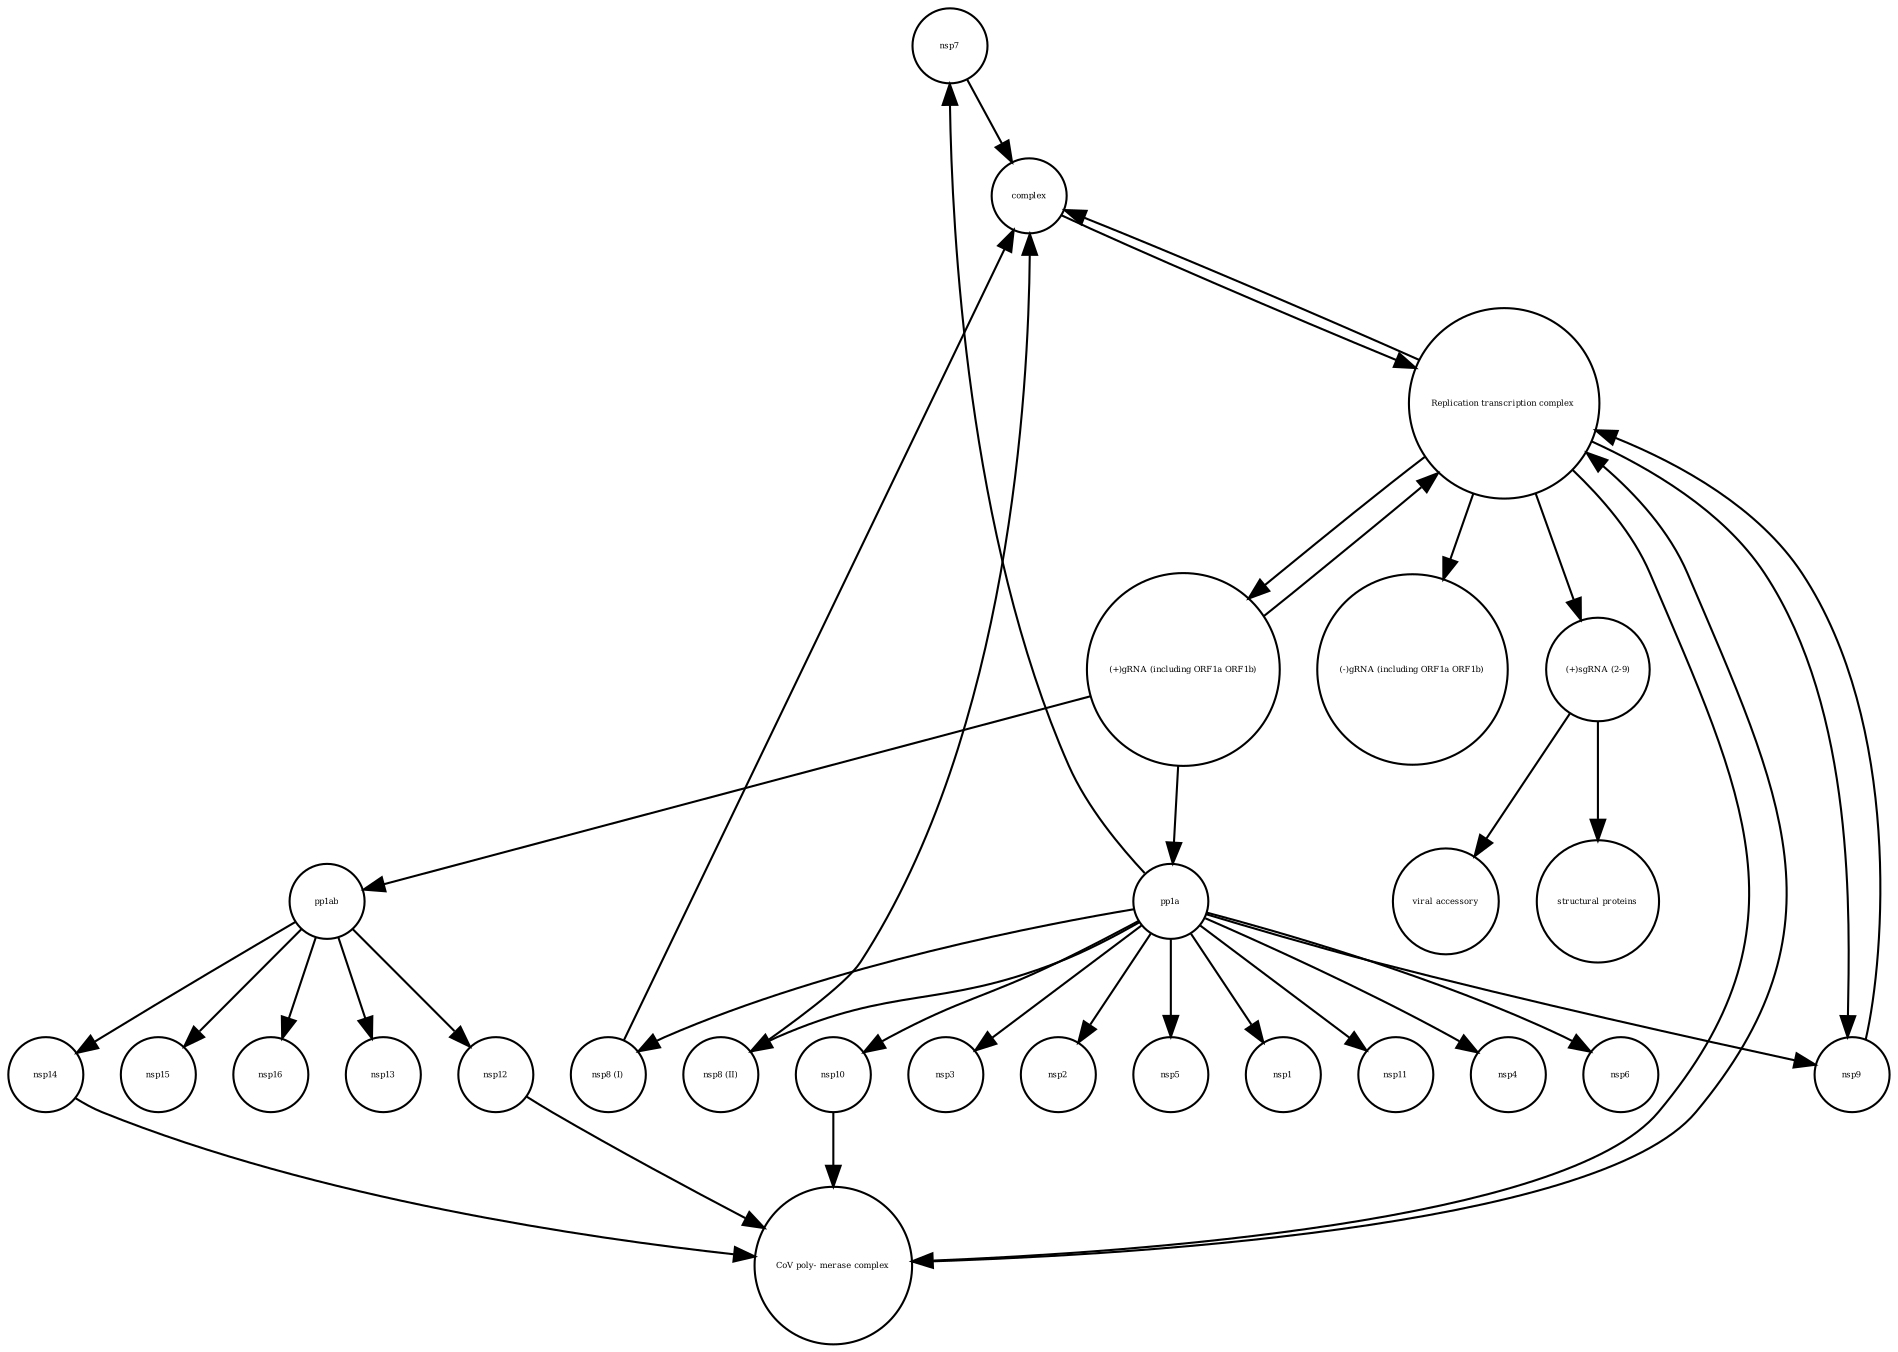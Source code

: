 strict digraph  {
nsp7 [annotation="", bipartite=0, cls=macromolecule, fontsize=4, label=nsp7, shape=circle];
nsp15 [annotation="", bipartite=0, cls=macromolecule, fontsize=4, label=nsp15, shape=circle];
"(-)gRNA (including ORF1a ORF1b)" [annotation="", bipartite=0, cls="nucleic acid feature", fontsize=4, label="(-)gRNA (including ORF1a ORF1b)", shape=circle];
nsp3 [annotation="", bipartite=0, cls=macromolecule, fontsize=4, label=nsp3, shape=circle];
nsp2 [annotation="", bipartite=0, cls=macromolecule, fontsize=4, label=nsp2, shape=circle];
nsp9 [annotation="", bipartite=0, cls=macromolecule, fontsize=4, label=nsp9, shape=circle];
"structural proteins" [annotation="", bipartite=0, cls=macromolecule, fontsize=4, label="structural proteins", shape=circle];
nsp10 [annotation="", bipartite=0, cls=macromolecule, fontsize=4, label=nsp10, shape=circle];
"Replication transcription complex " [annotation="", bipartite=0, cls=complex, fontsize=4, label="Replication transcription complex ", shape=circle];
nsp5 [annotation="", bipartite=0, cls=macromolecule, fontsize=4, label=nsp5, shape=circle];
pp1ab [annotation="", bipartite=0, cls=macromolecule, fontsize=4, label=pp1ab, shape=circle];
"nsp8 (I)" [annotation="", bipartite=0, cls=macromolecule, fontsize=4, label="nsp8 (I)", shape=circle];
nsp16 [annotation="", bipartite=0, cls=macromolecule, fontsize=4, label=nsp16, shape=circle];
complex [annotation="", bipartite=0, cls=complex, fontsize=4, label=complex, shape=circle];
nsp14 [annotation="", bipartite=0, cls=macromolecule, fontsize=4, label=nsp14, shape=circle];
nsp13 [annotation="", bipartite=0, cls=macromolecule, fontsize=4, label=nsp13, shape=circle];
"(+)gRNA (including ORF1a ORF1b)" [annotation="", bipartite=0, cls="nucleic acid feature", fontsize=4, label="(+)gRNA (including ORF1a ORF1b)", shape=circle];
nsp1 [annotation="", bipartite=0, cls=macromolecule, fontsize=4, label=nsp1, shape=circle];
nsp11 [annotation="", bipartite=0, cls=macromolecule, fontsize=4, label=nsp11, shape=circle];
"viral accessory" [annotation="", bipartite=0, cls=macromolecule, fontsize=4, label="viral accessory", shape=circle];
nsp4 [annotation="", bipartite=0, cls=macromolecule, fontsize=4, label=nsp4, shape=circle];
nsp6 [annotation="", bipartite=0, cls=macromolecule, fontsize=4, label=nsp6, shape=circle];
"nsp8 (II)" [annotation="", bipartite=0, cls=macromolecule, fontsize=4, label="nsp8 (II)", shape=circle];
"(+)sgRNA (2-9)" [annotation="", bipartite=0, cls="nucleic acid feature", fontsize=4, label="(+)sgRNA (2-9)", shape=circle];
pp1a [annotation="", bipartite=0, cls=macromolecule, fontsize=4, label=pp1a, shape=circle];
nsp12 [annotation="", bipartite=0, cls=macromolecule, fontsize=4, label=nsp12, shape=circle];
"CoV poly- merase complex" [annotation="", bipartite=0, cls=complex, fontsize=4, label="CoV poly- merase complex", shape=circle];
nsp7 -> complex  [annotation="", interaction_type=production];
nsp9 -> "Replication transcription complex "  [annotation="", interaction_type=production];
nsp10 -> "CoV poly- merase complex"  [annotation="", interaction_type=production];
"Replication transcription complex " -> "(+)sgRNA (2-9)"  [annotation="", interaction_type="necessary stimulation"];
"Replication transcription complex " -> "(-)gRNA (including ORF1a ORF1b)"  [annotation="", interaction_type=production];
"Replication transcription complex " -> nsp9  [annotation="", interaction_type=production];
"Replication transcription complex " -> complex  [annotation="", interaction_type=production];
"Replication transcription complex " -> "(+)gRNA (including ORF1a ORF1b)"  [annotation="", interaction_type=production];
"Replication transcription complex " -> "CoV poly- merase complex"  [annotation="", interaction_type=production];
pp1ab -> nsp15  [annotation="", interaction_type=production];
pp1ab -> nsp14  [annotation="", interaction_type=production];
pp1ab -> nsp16  [annotation="", interaction_type=production];
pp1ab -> nsp13  [annotation="", interaction_type=production];
pp1ab -> nsp12  [annotation="", interaction_type=production];
"nsp8 (I)" -> complex  [annotation="", interaction_type=production];
complex -> "Replication transcription complex "  [annotation="", interaction_type=production];
nsp14 -> "CoV poly- merase complex"  [annotation="", interaction_type=production];
"(+)gRNA (including ORF1a ORF1b)" -> "Replication transcription complex "  [annotation="", interaction_type=production];
"(+)gRNA (including ORF1a ORF1b)" -> pp1a  [annotation="", interaction_type="necessary stimulation"];
"(+)gRNA (including ORF1a ORF1b)" -> pp1ab  [annotation="", interaction_type="necessary stimulation"];
"nsp8 (II)" -> complex  [annotation="", interaction_type=production];
"(+)sgRNA (2-9)" -> "structural proteins"  [annotation="", interaction_type="necessary stimulation"];
"(+)sgRNA (2-9)" -> "viral accessory"  [annotation="", interaction_type="necessary stimulation"];
pp1a -> nsp7  [annotation="", interaction_type=production];
pp1a -> nsp11  [annotation="", interaction_type=production];
pp1a -> nsp10  [annotation="", interaction_type=production];
pp1a -> nsp3  [annotation="", interaction_type=production];
pp1a -> nsp5  [annotation="", interaction_type=production];
pp1a -> nsp2  [annotation="", interaction_type=production];
pp1a -> nsp4  [annotation="", interaction_type=production];
pp1a -> "nsp8 (I)"  [annotation="", interaction_type=production];
pp1a -> nsp6  [annotation="", interaction_type=production];
pp1a -> "nsp8 (II)"  [annotation="", interaction_type=production];
pp1a -> nsp9  [annotation="", interaction_type=production];
pp1a -> nsp1  [annotation="", interaction_type=production];
nsp12 -> "CoV poly- merase complex"  [annotation="", interaction_type=production];
"CoV poly- merase complex" -> "Replication transcription complex "  [annotation="", interaction_type=production];
}

